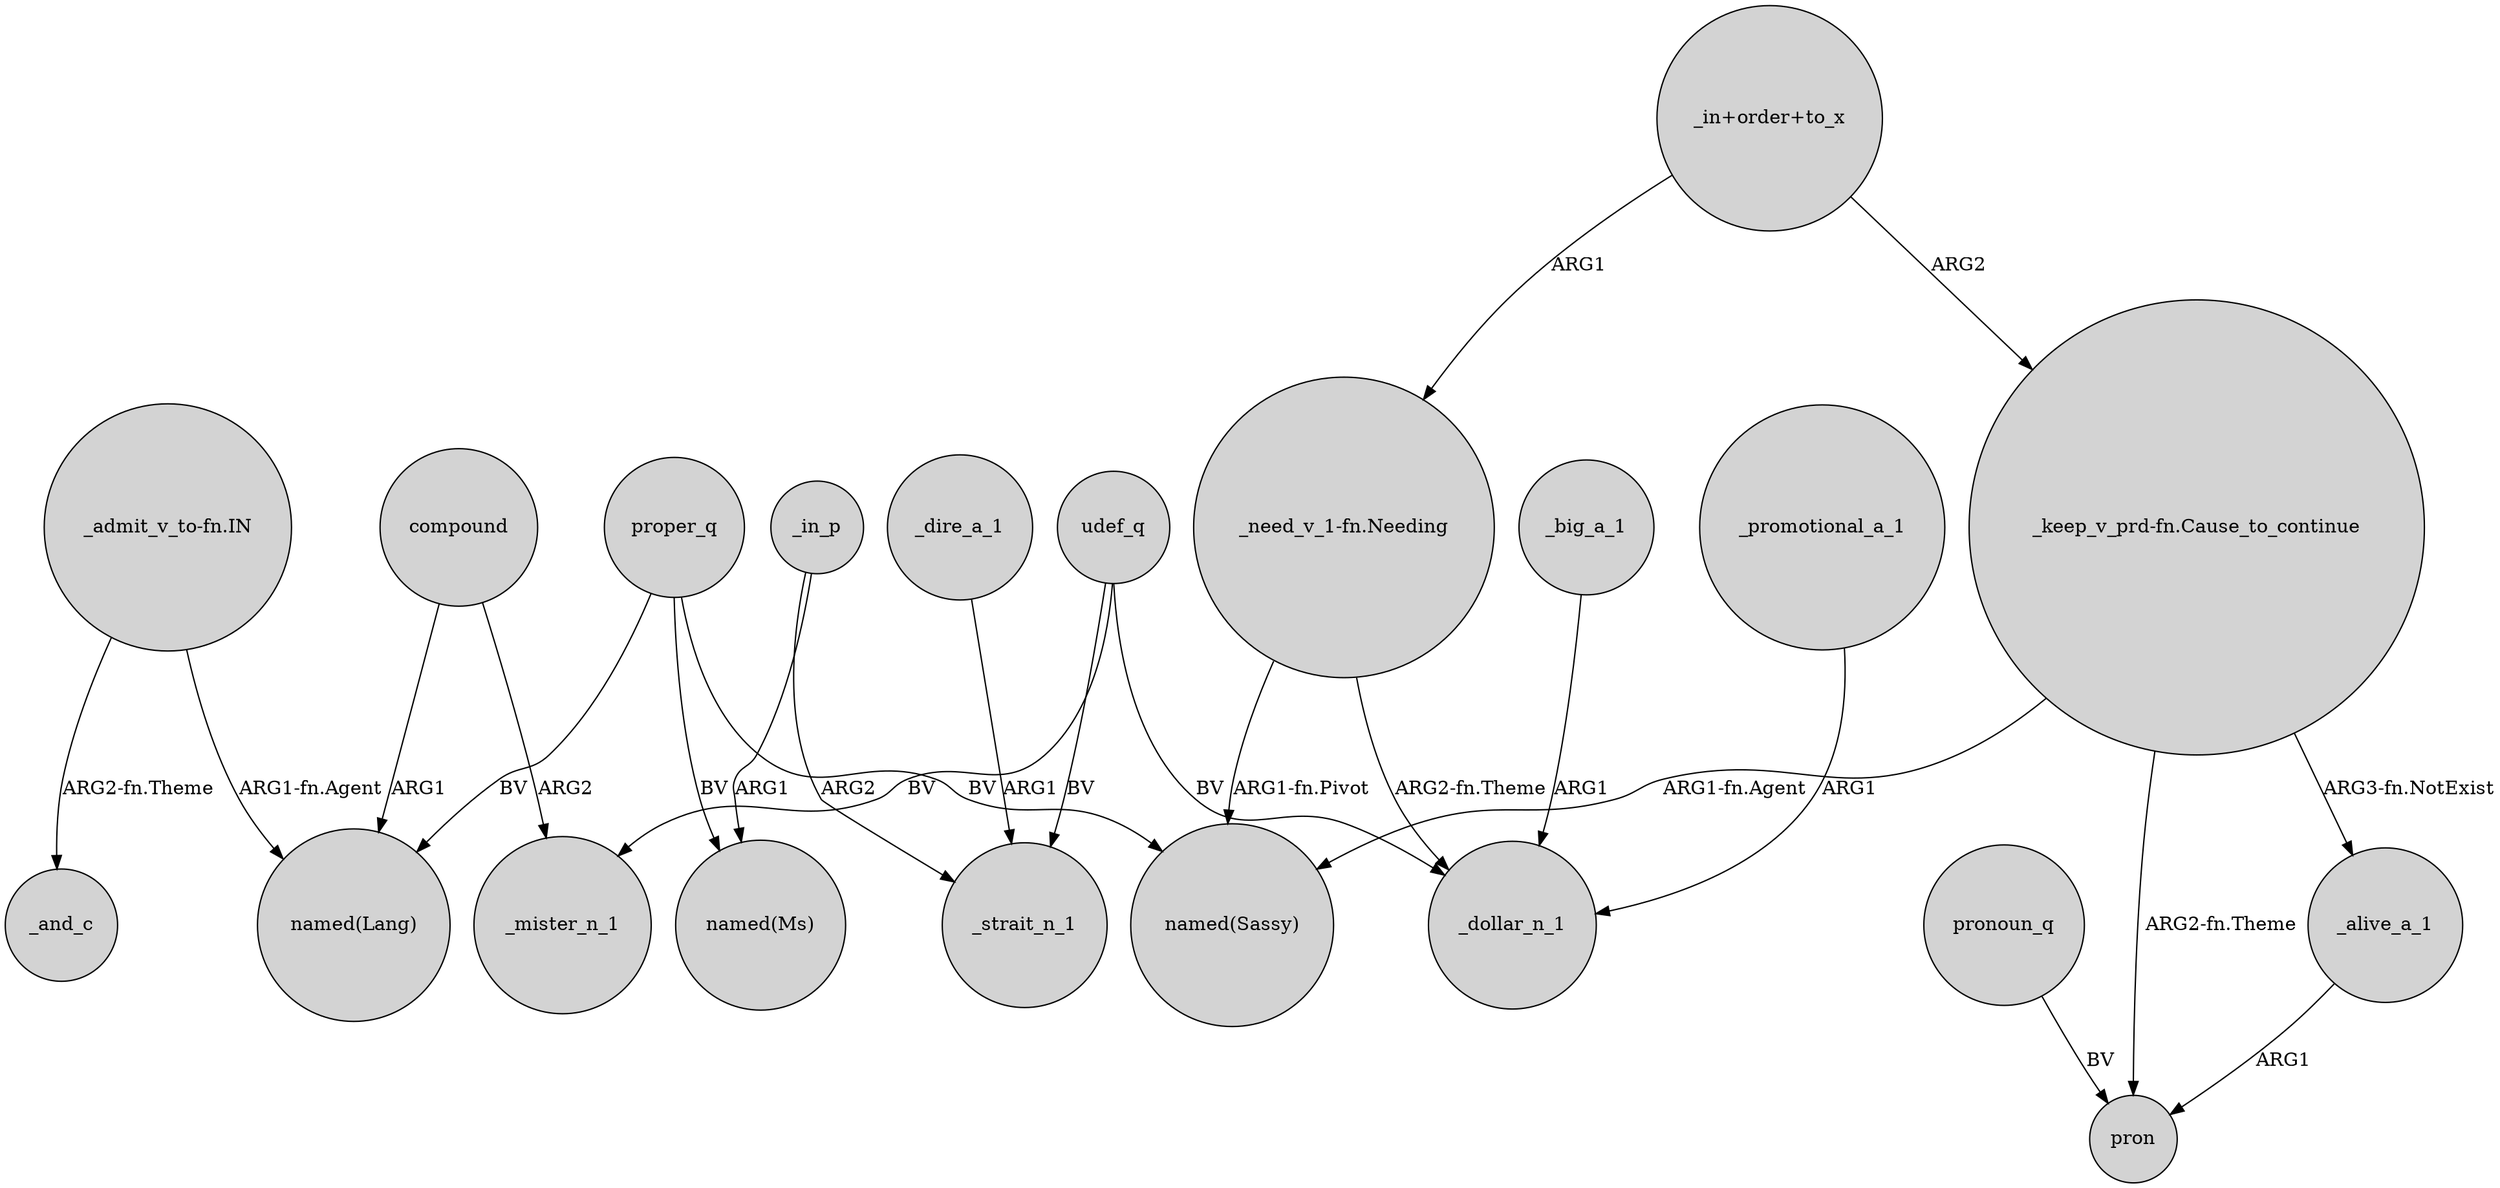 digraph {
	node [shape=circle style=filled]
	"_admit_v_to-fn.IN" -> "named(Lang)" [label="ARG1-fn.Agent"]
	_alive_a_1 -> pron [label=ARG1]
	proper_q -> "named(Lang)" [label=BV]
	_big_a_1 -> _dollar_n_1 [label=ARG1]
	compound -> "named(Lang)" [label=ARG1]
	"_in+order+to_x" -> "_keep_v_prd-fn.Cause_to_continue" [label=ARG2]
	compound -> _mister_n_1 [label=ARG2]
	"_in+order+to_x" -> "_need_v_1-fn.Needing" [label=ARG1]
	udef_q -> _mister_n_1 [label=BV]
	_dire_a_1 -> _strait_n_1 [label=ARG1]
	udef_q -> _strait_n_1 [label=BV]
	proper_q -> "named(Ms)" [label=BV]
	"_need_v_1-fn.Needing" -> _dollar_n_1 [label="ARG2-fn.Theme"]
	pronoun_q -> pron [label=BV]
	"_keep_v_prd-fn.Cause_to_continue" -> _alive_a_1 [label="ARG3-fn.NotExist"]
	"_need_v_1-fn.Needing" -> "named(Sassy)" [label="ARG1-fn.Pivot"]
	"_keep_v_prd-fn.Cause_to_continue" -> "named(Sassy)" [label="ARG1-fn.Agent"]
	_in_p -> "named(Ms)" [label=ARG1]
	_in_p -> _strait_n_1 [label=ARG2]
	proper_q -> "named(Sassy)" [label=BV]
	"_admit_v_to-fn.IN" -> _and_c [label="ARG2-fn.Theme"]
	_promotional_a_1 -> _dollar_n_1 [label=ARG1]
	"_keep_v_prd-fn.Cause_to_continue" -> pron [label="ARG2-fn.Theme"]
	udef_q -> _dollar_n_1 [label=BV]
}
